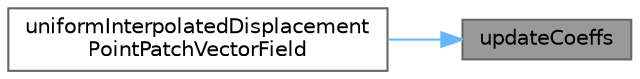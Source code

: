 digraph "updateCoeffs"
{
 // LATEX_PDF_SIZE
  bgcolor="transparent";
  edge [fontname=Helvetica,fontsize=10,labelfontname=Helvetica,labelfontsize=10];
  node [fontname=Helvetica,fontsize=10,shape=box,height=0.2,width=0.4];
  rankdir="RL";
  Node1 [id="Node000001",label="updateCoeffs",height=0.2,width=0.4,color="gray40", fillcolor="grey60", style="filled", fontcolor="black",tooltip=" "];
  Node1 -> Node2 [id="edge1_Node000001_Node000002",dir="back",color="steelblue1",style="solid",tooltip=" "];
  Node2 [id="Node000002",label="uniformInterpolatedDisplacement\lPointPatchVectorField",height=0.2,width=0.4,color="grey40", fillcolor="white", style="filled",URL="$classFoam_1_1uniformInterpolatedDisplacementPointPatchVectorField.html#a357a1bb9b7d4efe3512c84fa6f1afd46",tooltip=" "];
}
